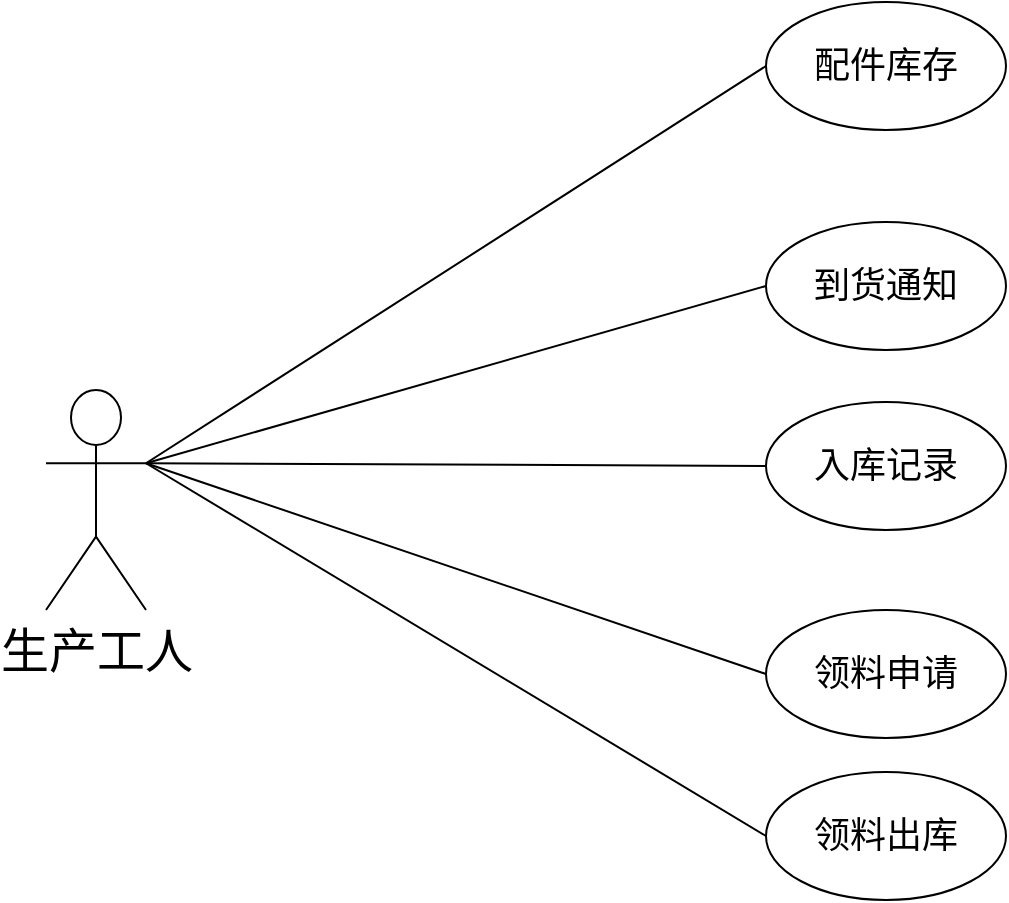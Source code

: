 <mxfile version="26.1.0">
  <diagram name="第 1 页" id="FZAtXH--1JHFpSCo6OQT">
    <mxGraphModel dx="3160" dy="3483" grid="1" gridSize="10" guides="1" tooltips="1" connect="1" arrows="1" fold="1" page="1" pageScale="1" pageWidth="827" pageHeight="1169" math="0" shadow="0">
      <root>
        <mxCell id="0" />
        <mxCell id="1" parent="0" />
        <mxCell id="ir-GsV6Cq0Wgvs_C2lxC-44" value="&lt;span style=&quot;font-size: 24px;&quot;&gt;生产工人&lt;/span&gt;" style="shape=umlActor;verticalLabelPosition=bottom;verticalAlign=top;html=1;outlineConnect=0;" vertex="1" parent="1">
          <mxGeometry x="-670" y="-2144" width="50" height="110" as="geometry" />
        </mxCell>
        <mxCell id="ir-GsV6Cq0Wgvs_C2lxC-45" value="&lt;font style=&quot;font-size: 18px;&quot;&gt;配件库存&lt;/font&gt;" style="ellipse;whiteSpace=wrap;html=1;" vertex="1" parent="1">
          <mxGeometry x="-310" y="-2338" width="120" height="64" as="geometry" />
        </mxCell>
        <mxCell id="ir-GsV6Cq0Wgvs_C2lxC-46" value="&lt;font style=&quot;font-size: 18px;&quot;&gt;到货通知&lt;/font&gt;" style="ellipse;whiteSpace=wrap;html=1;" vertex="1" parent="1">
          <mxGeometry x="-310" y="-2228" width="120" height="64" as="geometry" />
        </mxCell>
        <mxCell id="ir-GsV6Cq0Wgvs_C2lxC-47" value="&lt;font style=&quot;font-size: 18px;&quot;&gt;入库记录&lt;/font&gt;" style="ellipse;whiteSpace=wrap;html=1;" vertex="1" parent="1">
          <mxGeometry x="-310" y="-2138" width="120" height="64" as="geometry" />
        </mxCell>
        <mxCell id="ir-GsV6Cq0Wgvs_C2lxC-48" value="&lt;font style=&quot;font-size: 18px;&quot;&gt;领料申请&lt;/font&gt;" style="ellipse;whiteSpace=wrap;html=1;" vertex="1" parent="1">
          <mxGeometry x="-310" y="-2034" width="120" height="64" as="geometry" />
        </mxCell>
        <mxCell id="ir-GsV6Cq0Wgvs_C2lxC-49" value="&lt;font style=&quot;font-size: 18px;&quot;&gt;领料出库&lt;/font&gt;" style="ellipse;whiteSpace=wrap;html=1;" vertex="1" parent="1">
          <mxGeometry x="-310" y="-1953" width="120" height="64" as="geometry" />
        </mxCell>
        <mxCell id="ir-GsV6Cq0Wgvs_C2lxC-50" value="" style="endArrow=none;html=1;rounded=0;exitX=1;exitY=0.333;exitDx=0;exitDy=0;exitPerimeter=0;entryX=0;entryY=0.5;entryDx=0;entryDy=0;" edge="1" parent="1" source="ir-GsV6Cq0Wgvs_C2lxC-44" target="ir-GsV6Cq0Wgvs_C2lxC-45">
          <mxGeometry width="50" height="50" relative="1" as="geometry">
            <mxPoint x="-610" y="-2097" as="sourcePoint" />
            <mxPoint x="-340" y="-2182" as="targetPoint" />
          </mxGeometry>
        </mxCell>
        <mxCell id="ir-GsV6Cq0Wgvs_C2lxC-51" value="" style="endArrow=none;html=1;rounded=0;exitX=1;exitY=0.333;exitDx=0;exitDy=0;exitPerimeter=0;entryX=0;entryY=0.5;entryDx=0;entryDy=0;" edge="1" parent="1" source="ir-GsV6Cq0Wgvs_C2lxC-44" target="ir-GsV6Cq0Wgvs_C2lxC-46">
          <mxGeometry width="50" height="50" relative="1" as="geometry">
            <mxPoint x="-610" y="-2097" as="sourcePoint" />
            <mxPoint x="-340" y="-2019" as="targetPoint" />
          </mxGeometry>
        </mxCell>
        <mxCell id="ir-GsV6Cq0Wgvs_C2lxC-52" value="" style="endArrow=none;html=1;rounded=0;entryX=0;entryY=0.5;entryDx=0;entryDy=0;exitX=1;exitY=0.333;exitDx=0;exitDy=0;exitPerimeter=0;" edge="1" parent="1" source="ir-GsV6Cq0Wgvs_C2lxC-44" target="ir-GsV6Cq0Wgvs_C2lxC-47">
          <mxGeometry width="50" height="50" relative="1" as="geometry">
            <mxPoint x="-610" y="-2088" as="sourcePoint" />
            <mxPoint x="-340" y="-1936" as="targetPoint" />
          </mxGeometry>
        </mxCell>
        <mxCell id="ir-GsV6Cq0Wgvs_C2lxC-53" value="" style="endArrow=none;html=1;rounded=0;entryX=0;entryY=0.5;entryDx=0;entryDy=0;exitX=1;exitY=0.333;exitDx=0;exitDy=0;exitPerimeter=0;" edge="1" parent="1" source="ir-GsV6Cq0Wgvs_C2lxC-44" target="ir-GsV6Cq0Wgvs_C2lxC-48">
          <mxGeometry width="50" height="50" relative="1" as="geometry">
            <mxPoint x="-610" y="-2097" as="sourcePoint" />
            <mxPoint x="-340" y="-1856" as="targetPoint" />
          </mxGeometry>
        </mxCell>
        <mxCell id="ir-GsV6Cq0Wgvs_C2lxC-54" value="" style="endArrow=none;html=1;rounded=0;entryX=0;entryY=0.5;entryDx=0;entryDy=0;exitX=1;exitY=0.333;exitDx=0;exitDy=0;exitPerimeter=0;" edge="1" parent="1" source="ir-GsV6Cq0Wgvs_C2lxC-44" target="ir-GsV6Cq0Wgvs_C2lxC-49">
          <mxGeometry width="50" height="50" relative="1" as="geometry">
            <mxPoint x="-610" y="-2097" as="sourcePoint" />
            <mxPoint x="-340" y="-1776" as="targetPoint" />
          </mxGeometry>
        </mxCell>
      </root>
    </mxGraphModel>
  </diagram>
</mxfile>
